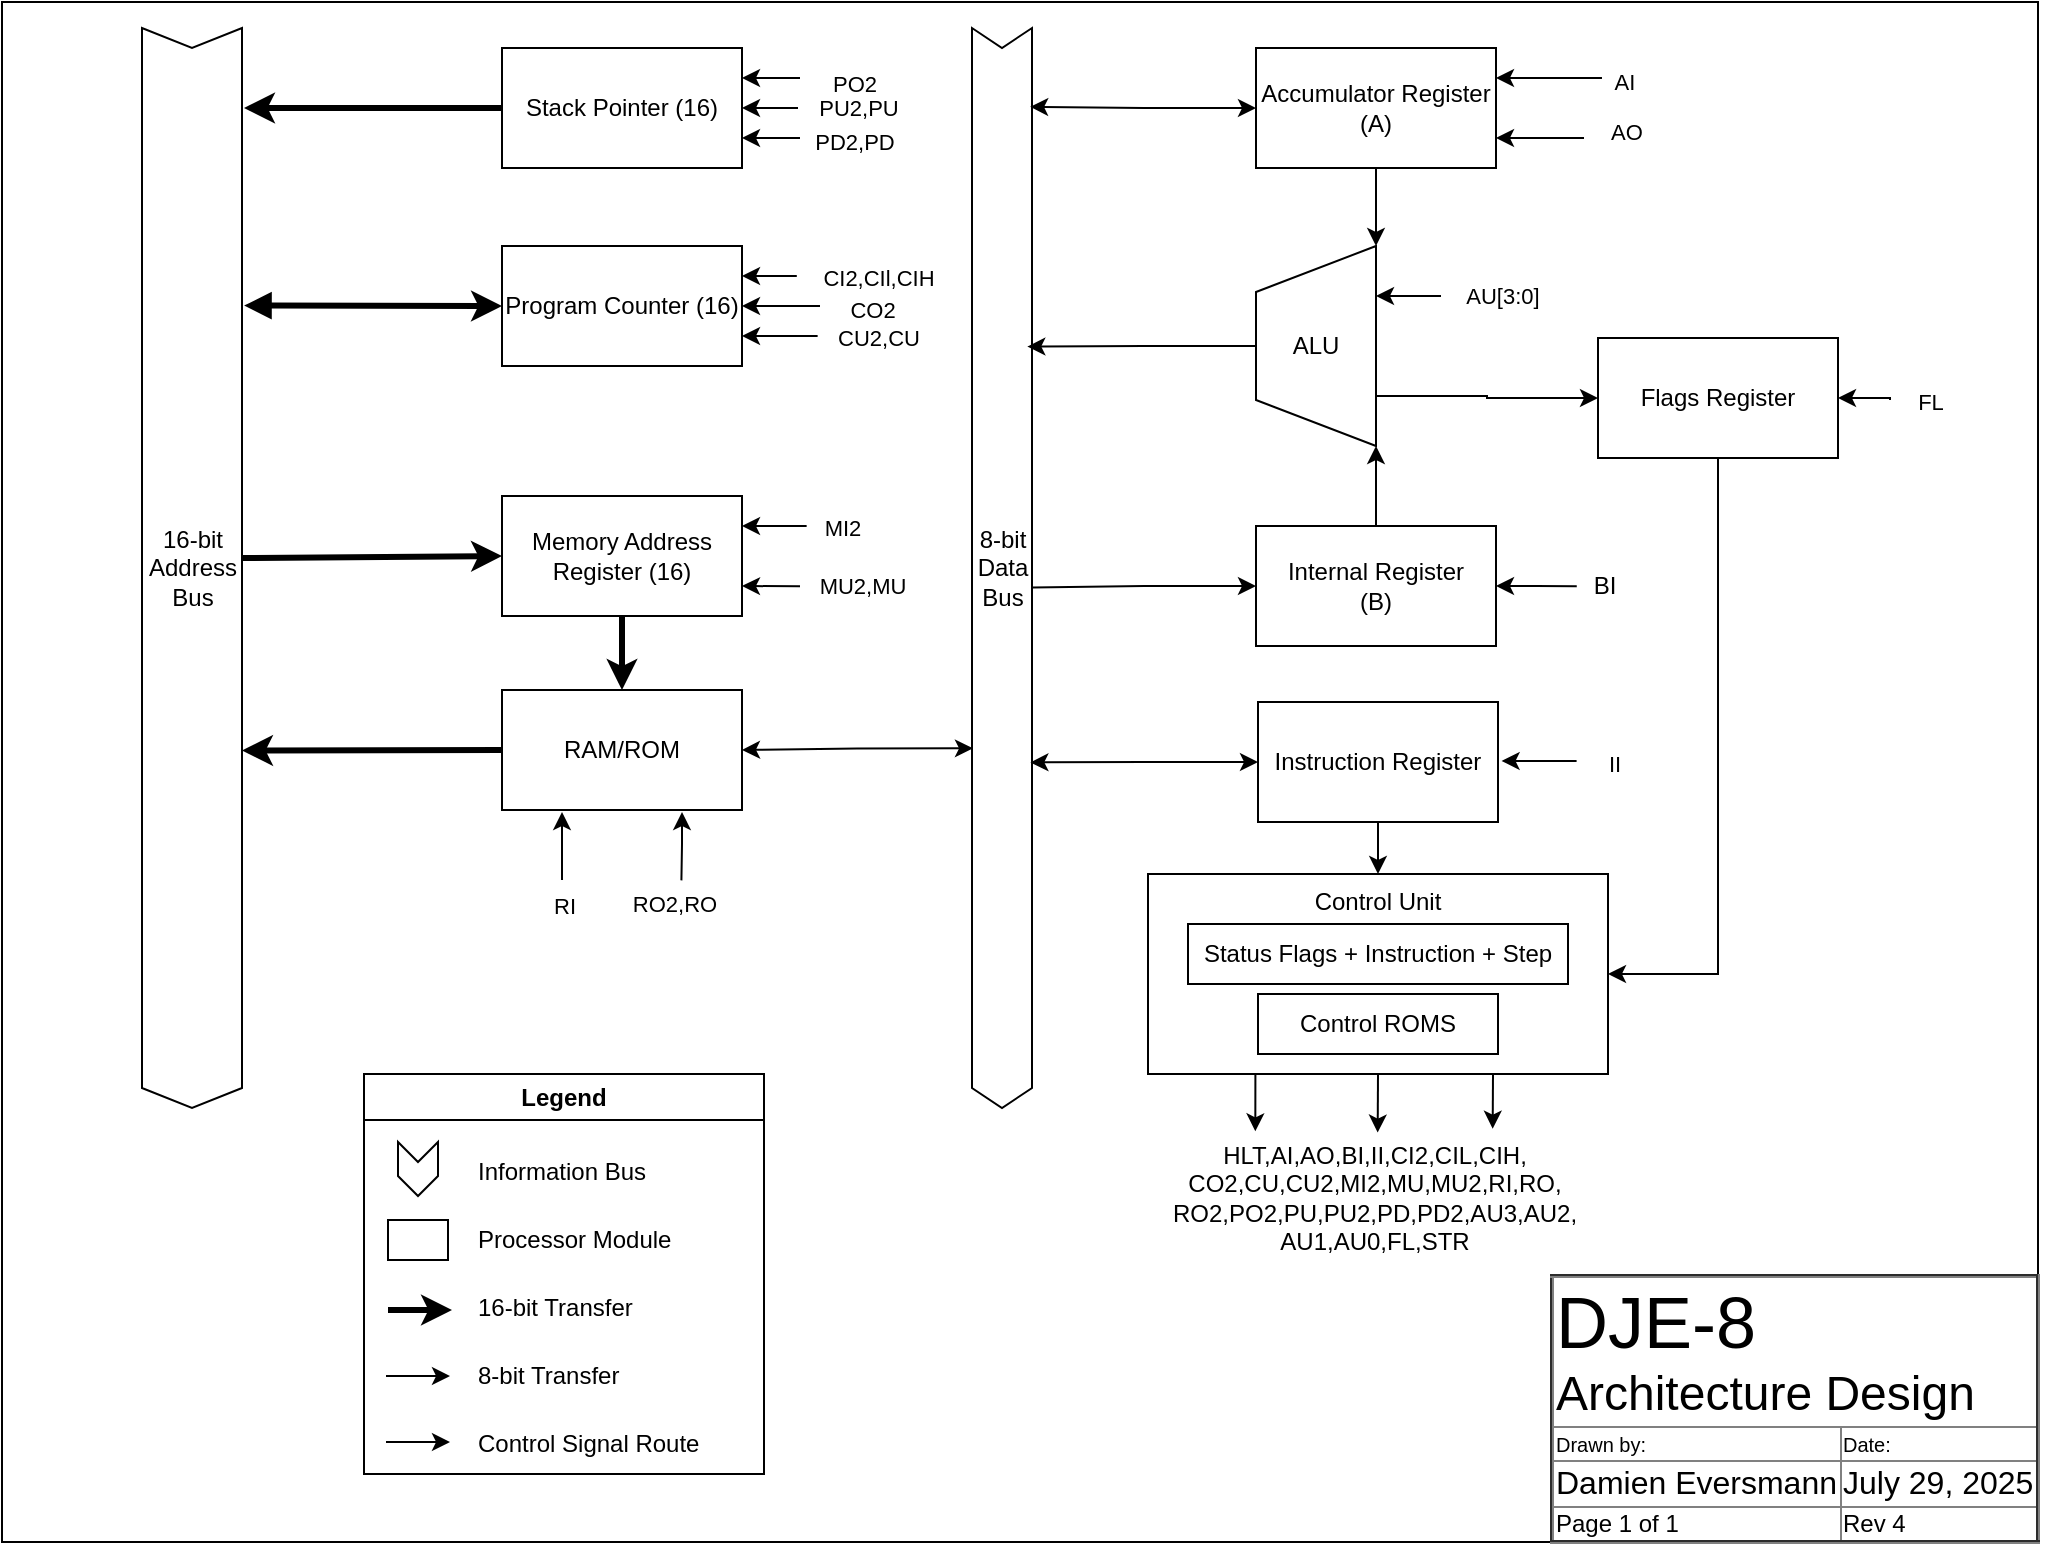 <mxfile version="28.0.6">
  <diagram name="Page-1" id="ZbX-Qz11XBH9452l_ITL">
    <mxGraphModel dx="1253" dy="915" grid="1" gridSize="10" guides="1" tooltips="1" connect="1" arrows="1" fold="1" page="1" pageScale="1" pageWidth="1100" pageHeight="850" math="0" shadow="0">
      <root>
        <mxCell id="0" />
        <mxCell id="1" parent="0" />
        <mxCell id="KtJwNywtP1RR2om5n6qr-1" value="" style="rounded=0;whiteSpace=wrap;html=1;fillColor=none;glass=0;shadow=0;movable=0;resizable=0;rotatable=0;deletable=0;editable=0;locked=1;connectable=0;" vertex="1" parent="1">
          <mxGeometry x="42" y="40" width="1018" height="770" as="geometry" />
        </mxCell>
        <mxCell id="wvxkIsBwVk3oXj1Vput1-6" value="" style="edgeStyle=orthogonalEdgeStyle;rounded=0;orthogonalLoop=1;jettySize=auto;html=1;exitX=0;exitY=1;exitDx=0;exitDy=0;startArrow=classic;startFill=1;endArrow=none;endFill=0;entryX=0.5;entryY=0;entryDx=0;entryDy=0;" parent="1" source="wvxkIsBwVk3oXj1Vput1-1" target="wvxkIsBwVk3oXj1Vput1-4" edge="1">
          <mxGeometry relative="1" as="geometry">
            <Array as="points" />
          </mxGeometry>
        </mxCell>
        <mxCell id="wvxkIsBwVk3oXj1Vput1-8" value="" style="edgeStyle=orthogonalEdgeStyle;rounded=0;orthogonalLoop=1;jettySize=auto;html=1;exitX=1;exitY=1;exitDx=0;exitDy=0;startArrow=classic;startFill=1;endArrow=none;endFill=0;entryX=0.5;entryY=1;entryDx=0;entryDy=0;" parent="1" source="wvxkIsBwVk3oXj1Vput1-1" target="wvxkIsBwVk3oXj1Vput1-7" edge="1">
          <mxGeometry relative="1" as="geometry">
            <Array as="points">
              <mxPoint x="729" y="143" />
            </Array>
          </mxGeometry>
        </mxCell>
        <mxCell id="wvxkIsBwVk3oXj1Vput1-62" style="edgeStyle=orthogonalEdgeStyle;rounded=0;orthogonalLoop=1;jettySize=auto;html=1;exitX=0.75;exitY=1;exitDx=0;exitDy=0;startArrow=classic;startFill=1;endArrow=none;endFill=0;entryX=-0.008;entryY=0.494;entryDx=0;entryDy=0;entryPerimeter=0;" parent="1" source="wvxkIsBwVk3oXj1Vput1-1" target="brr6PFEOmxro0mrls2v1-30" edge="1">
          <mxGeometry relative="1" as="geometry">
            <mxPoint x="779" y="187" as="targetPoint" />
          </mxGeometry>
        </mxCell>
        <mxCell id="wvxkIsBwVk3oXj1Vput1-1" value="ALU" style="verticalLabelPosition=middle;verticalAlign=middle;html=1;shape=trapezoid;perimeter=trapezoidPerimeter;whiteSpace=wrap;size=0.23;arcSize=10;flipV=1;labelPosition=center;align=center;direction=north;" parent="1" vertex="1">
          <mxGeometry x="669" y="162" width="60" height="100" as="geometry" />
        </mxCell>
        <mxCell id="wvxkIsBwVk3oXj1Vput1-3" value="8-bit&lt;div&gt;Data&lt;/div&gt;&lt;div&gt;Bus&lt;/div&gt;" style="html=1;shadow=0;dashed=0;align=center;verticalAlign=middle;shape=mxgraph.arrows2.arrow;dy=0;dx=10;notch=10;direction=south;" parent="1" vertex="1">
          <mxGeometry x="527" y="53" width="30" height="540" as="geometry" />
        </mxCell>
        <mxCell id="wvxkIsBwVk3oXj1Vput1-37" style="edgeStyle=orthogonalEdgeStyle;rounded=0;orthogonalLoop=1;jettySize=auto;html=1;exitX=1;exitY=0.5;exitDx=0;exitDy=0;endArrow=none;endFill=0;startArrow=classic;startFill=1;entryX=0.046;entryY=0.504;entryDx=0;entryDy=0;entryPerimeter=0;" parent="1" source="wvxkIsBwVk3oXj1Vput1-4" target="brr6PFEOmxro0mrls2v1-5" edge="1">
          <mxGeometry relative="1" as="geometry">
            <mxPoint x="883" y="443" as="targetPoint" />
            <mxPoint x="828" y="440" as="sourcePoint" />
            <Array as="points">
              <mxPoint x="809" y="332" />
              <mxPoint x="829" y="333" />
            </Array>
          </mxGeometry>
        </mxCell>
        <mxCell id="wvxkIsBwVk3oXj1Vput1-4" value="Internal Register&lt;div&gt;(B)&lt;/div&gt;" style="whiteSpace=wrap;html=1;arcSize=10;" parent="1" vertex="1">
          <mxGeometry x="669" y="302" width="120" height="60" as="geometry" />
        </mxCell>
        <mxCell id="wvxkIsBwVk3oXj1Vput1-35" style="edgeStyle=orthogonalEdgeStyle;rounded=0;orthogonalLoop=1;jettySize=auto;html=1;exitX=1;exitY=0.25;exitDx=0;exitDy=0;endArrow=none;endFill=0;startArrow=classic;startFill=1;entryX=0.133;entryY=0.433;entryDx=0;entryDy=0;entryPerimeter=0;" parent="1" source="wvxkIsBwVk3oXj1Vput1-7" target="brr6PFEOmxro0mrls2v1-17" edge="1">
          <mxGeometry relative="1" as="geometry">
            <mxPoint x="839" y="98" as="targetPoint" />
          </mxGeometry>
        </mxCell>
        <mxCell id="wvxkIsBwVk3oXj1Vput1-36" style="edgeStyle=orthogonalEdgeStyle;rounded=0;orthogonalLoop=1;jettySize=auto;html=1;exitX=1;exitY=0.75;exitDx=0;exitDy=0;endArrow=none;endFill=0;startArrow=classic;startFill=1;entryX=-0.025;entryY=0.6;entryDx=0;entryDy=0;entryPerimeter=0;" parent="1" source="wvxkIsBwVk3oXj1Vput1-7" target="brr6PFEOmxro0mrls2v1-19" edge="1">
          <mxGeometry relative="1" as="geometry">
            <mxPoint x="839" y="128" as="targetPoint" />
          </mxGeometry>
        </mxCell>
        <mxCell id="wvxkIsBwVk3oXj1Vput1-7" value="Accumulator Register (A)" style="whiteSpace=wrap;html=1;arcSize=10;" parent="1" vertex="1">
          <mxGeometry x="669" y="63" width="120" height="60" as="geometry" />
        </mxCell>
        <mxCell id="wvxkIsBwVk3oXj1Vput1-9" style="edgeStyle=orthogonalEdgeStyle;rounded=0;orthogonalLoop=1;jettySize=auto;html=1;exitX=0.5;exitY=0;exitDx=0;exitDy=0;entryX=0.295;entryY=0.078;entryDx=0;entryDy=0;entryPerimeter=0;shape=pipe;" parent="1" source="wvxkIsBwVk3oXj1Vput1-1" target="wvxkIsBwVk3oXj1Vput1-3" edge="1">
          <mxGeometry relative="1" as="geometry" />
        </mxCell>
        <mxCell id="wvxkIsBwVk3oXj1Vput1-10" style="edgeStyle=orthogonalEdgeStyle;rounded=0;orthogonalLoop=1;jettySize=auto;html=1;exitX=0;exitY=0.5;exitDx=0;exitDy=0;startArrow=classic;startFill=1;entryX=0.073;entryY=0.031;entryDx=0;entryDy=0;entryPerimeter=0;shape=pipe;" parent="1" source="wvxkIsBwVk3oXj1Vput1-7" target="wvxkIsBwVk3oXj1Vput1-3" edge="1">
          <mxGeometry relative="1" as="geometry">
            <mxPoint x="562" y="93" as="targetPoint" />
          </mxGeometry>
        </mxCell>
        <mxCell id="wvxkIsBwVk3oXj1Vput1-11" style="edgeStyle=orthogonalEdgeStyle;rounded=0;orthogonalLoop=1;jettySize=auto;html=1;exitX=0;exitY=0.5;exitDx=0;exitDy=0;startArrow=classic;startFill=1;endArrow=none;endFill=0;entryX=0.518;entryY=-0.006;entryDx=0;entryDy=0;entryPerimeter=0;shape=pipe;" parent="1" source="wvxkIsBwVk3oXj1Vput1-4" target="wvxkIsBwVk3oXj1Vput1-3" edge="1">
          <mxGeometry relative="1" as="geometry">
            <mxPoint x="552" y="323" as="targetPoint" />
          </mxGeometry>
        </mxCell>
        <mxCell id="wvxkIsBwVk3oXj1Vput1-12" value="16-bit&lt;div&gt;Address&lt;/div&gt;&lt;div&gt;Bus&lt;/div&gt;" style="html=1;shadow=0;dashed=0;align=center;verticalAlign=middle;shape=mxgraph.arrows2.arrow;dy=0;dx=10;notch=10;direction=south;gradientColor=none;" parent="1" vertex="1">
          <mxGeometry x="112" y="53" width="50" height="540" as="geometry" />
        </mxCell>
        <mxCell id="wvxkIsBwVk3oXj1Vput1-40" style="rounded=0;orthogonalLoop=1;jettySize=auto;html=1;exitX=1;exitY=0.25;exitDx=0;exitDy=0;endArrow=none;endFill=0;startArrow=classic;startFill=1;entryX=-0.008;entryY=0.494;entryDx=0;entryDy=0;entryPerimeter=0;edgeStyle=orthogonalEdgeStyle;" parent="1" source="wvxkIsBwVk3oXj1Vput1-13" target="brr6PFEOmxro0mrls2v1-10" edge="1">
          <mxGeometry relative="1" as="geometry">
            <mxPoint x="452" y="177" as="targetPoint" />
          </mxGeometry>
        </mxCell>
        <mxCell id="wvxkIsBwVk3oXj1Vput1-41" style="rounded=0;orthogonalLoop=1;jettySize=auto;html=1;exitX=1;exitY=0.5;exitDx=0;exitDy=0;endArrow=none;endFill=0;startArrow=classic;startFill=1;entryX=-0.02;entryY=0.411;entryDx=0;entryDy=0;entryPerimeter=0;edgeStyle=orthogonalEdgeStyle;" parent="1" source="wvxkIsBwVk3oXj1Vput1-13" target="brr6PFEOmxro0mrls2v1-11" edge="1">
          <mxGeometry relative="1" as="geometry">
            <mxPoint x="452" y="103" as="targetPoint" />
          </mxGeometry>
        </mxCell>
        <mxCell id="wvxkIsBwVk3oXj1Vput1-42" style="rounded=0;orthogonalLoop=1;jettySize=auto;html=1;exitX=1;exitY=0.75;exitDx=0;exitDy=0;endArrow=none;endFill=0;startArrow=classic;startFill=1;entryX=-0.003;entryY=0.467;entryDx=0;entryDy=0;entryPerimeter=0;edgeStyle=orthogonalEdgeStyle;" parent="1" source="wvxkIsBwVk3oXj1Vput1-13" target="brr6PFEOmxro0mrls2v1-13" edge="1">
          <mxGeometry relative="1" as="geometry">
            <mxPoint x="472" y="213" as="targetPoint" />
          </mxGeometry>
        </mxCell>
        <mxCell id="wvxkIsBwVk3oXj1Vput1-13" value="Program Counter (16)" style="whiteSpace=wrap;html=1;shadow=0;dashed=0;" parent="1" vertex="1">
          <mxGeometry x="292" y="162" width="120" height="60" as="geometry" />
        </mxCell>
        <mxCell id="wvxkIsBwVk3oXj1Vput1-39" style="rounded=0;orthogonalLoop=1;jettySize=auto;html=1;exitX=1;exitY=0.25;exitDx=0;exitDy=0;endArrow=none;endFill=0;startArrow=classic;startFill=1;entryX=0.058;entryY=0.467;entryDx=0;entryDy=0;entryPerimeter=0;" parent="1" source="wvxkIsBwVk3oXj1Vput1-15" target="brr6PFEOmxro0mrls2v1-9" edge="1">
          <mxGeometry relative="1" as="geometry">
            <mxPoint x="452" y="302" as="targetPoint" />
            <mxPoint x="412" y="213" as="sourcePoint" />
          </mxGeometry>
        </mxCell>
        <mxCell id="wvxkIsBwVk3oXj1Vput1-15" value="Memory Address Register (16)" style="whiteSpace=wrap;html=1;shadow=0;dashed=0;" parent="1" vertex="1">
          <mxGeometry x="292" y="287" width="120" height="60" as="geometry" />
        </mxCell>
        <mxCell id="wvxkIsBwVk3oXj1Vput1-31" style="rounded=0;orthogonalLoop=1;jettySize=auto;html=1;exitX=0.25;exitY=1;exitDx=0;exitDy=0;endArrow=none;endFill=0;startArrow=classic;startFill=1;edgeStyle=orthogonalEdgeStyle;entryX=0.467;entryY=0.067;entryDx=0;entryDy=0;entryPerimeter=0;" parent="1" target="brr6PFEOmxro0mrls2v1-16" edge="1">
          <mxGeometry relative="1" as="geometry">
            <mxPoint x="292" y="541" as="targetPoint" />
            <mxPoint x="322" y="445" as="sourcePoint" />
            <Array as="points">
              <mxPoint x="322" y="478" />
            </Array>
          </mxGeometry>
        </mxCell>
        <mxCell id="wvxkIsBwVk3oXj1Vput1-32" style="rounded=0;orthogonalLoop=1;jettySize=auto;html=1;exitX=0.75;exitY=1;exitDx=0;exitDy=0;endArrow=none;endFill=0;startArrow=classic;startFill=1;entryX=0.553;entryY=0.106;entryDx=0;entryDy=0;entryPerimeter=0;edgeStyle=orthogonalEdgeStyle;" parent="1" target="brr6PFEOmxro0mrls2v1-15" edge="1">
          <mxGeometry relative="1" as="geometry">
            <mxPoint x="222" y="461" as="targetPoint" />
            <Array as="points">
              <mxPoint x="382" y="461" />
              <mxPoint x="381" y="479" />
            </Array>
            <mxPoint x="382" y="445" as="sourcePoint" />
          </mxGeometry>
        </mxCell>
        <mxCell id="wvxkIsBwVk3oXj1Vput1-18" value="RAM/ROM" style="whiteSpace=wrap;html=1;shadow=0;dashed=0;" parent="1" vertex="1">
          <mxGeometry x="292" y="384" width="120" height="60" as="geometry" />
        </mxCell>
        <mxCell id="wvxkIsBwVk3oXj1Vput1-33" style="edgeStyle=orthogonalEdgeStyle;rounded=0;orthogonalLoop=1;jettySize=auto;html=1;endArrow=none;endFill=0;startArrow=classic;startFill=1;entryX=-0.122;entryY=0.483;entryDx=0;entryDy=0;entryPerimeter=0;exitX=1.015;exitY=0.491;exitDx=0;exitDy=0;exitPerimeter=0;" parent="1" source="wvxkIsBwVk3oXj1Vput1-22" target="brr6PFEOmxro0mrls2v1-14" edge="1">
          <mxGeometry relative="1" as="geometry">
            <mxPoint x="289" y="453" as="targetPoint" />
            <mxPoint x="819" y="443" as="sourcePoint" />
            <Array as="points" />
          </mxGeometry>
        </mxCell>
        <mxCell id="wvxkIsBwVk3oXj1Vput1-22" value="Instruction Register" style="whiteSpace=wrap;html=1;shadow=0;dashed=0;" parent="1" vertex="1">
          <mxGeometry x="670" y="390" width="120" height="60" as="geometry" />
        </mxCell>
        <mxCell id="wvxkIsBwVk3oXj1Vput1-23" style="edgeStyle=orthogonalEdgeStyle;rounded=0;orthogonalLoop=1;jettySize=auto;html=1;exitX=0;exitY=0.5;exitDx=0;exitDy=0;startArrow=classic;startFill=1;entryX=0.68;entryY=0.027;entryDx=0;entryDy=0;entryPerimeter=0;shape=pipe;" parent="1" source="wvxkIsBwVk3oXj1Vput1-22" target="wvxkIsBwVk3oXj1Vput1-3" edge="1">
          <mxGeometry relative="1" as="geometry">
            <mxPoint x="602" y="420" as="targetPoint" />
          </mxGeometry>
        </mxCell>
        <mxCell id="wvxkIsBwVk3oXj1Vput1-24" value="Control Unit" style="whiteSpace=wrap;html=1;shadow=0;dashed=0;verticalAlign=top;" parent="1" vertex="1">
          <mxGeometry x="615" y="476" width="230" height="100" as="geometry" />
        </mxCell>
        <mxCell id="wvxkIsBwVk3oXj1Vput1-74" value="" style="edgeStyle=orthogonalEdgeStyle;rounded=0;orthogonalLoop=1;jettySize=auto;html=1;startArrow=classic;startFill=1;endArrow=none;endFill=0;entryX=0.5;entryY=1;entryDx=0;entryDy=0;exitX=0.508;exitY=0.033;exitDx=0;exitDy=0;exitPerimeter=0;" parent="1" source="wvxkIsBwVk3oXj1Vput1-68" target="wvxkIsBwVk3oXj1Vput1-24" edge="1">
          <mxGeometry relative="1" as="geometry">
            <mxPoint x="915" y="603" as="sourcePoint" />
          </mxGeometry>
        </mxCell>
        <mxCell id="wvxkIsBwVk3oXj1Vput1-68" value="HLT,AI,AO,BI,II,CI2,CIL,CIH,&lt;div&gt;CO2,CU,CU2,MI2,MU,MU2,RI,RO,&lt;div&gt;RO2,PO2,PU,PU2,PD,PD2,AU3,AU2,&lt;/div&gt;&lt;div&gt;AU1,AU0,FL,STR&lt;/div&gt;&lt;/div&gt;" style="text;html=1;align=center;verticalAlign=middle;resizable=0;points=[];autosize=1;strokeColor=none;fillColor=none;" parent="1" vertex="1">
          <mxGeometry x="613" y="603" width="230" height="70" as="geometry" />
        </mxCell>
        <mxCell id="wvxkIsBwVk3oXj1Vput1-72" style="edgeStyle=orthogonalEdgeStyle;rounded=0;orthogonalLoop=1;jettySize=auto;html=1;exitX=1;exitY=0.5;exitDx=0;exitDy=0;startArrow=classic;startFill=1;endArrow=none;endFill=0;entryX=0;entryY=0.467;entryDx=0;entryDy=0;entryPerimeter=0;" parent="1" source="wvxkIsBwVk3oXj1Vput1-69" target="brr6PFEOmxro0mrls2v1-37" edge="1">
          <mxGeometry relative="1" as="geometry">
            <mxPoint x="930" y="343" as="targetPoint" />
          </mxGeometry>
        </mxCell>
        <mxCell id="brr6PFEOmxro0mrls2v1-36" style="edgeStyle=orthogonalEdgeStyle;rounded=0;orthogonalLoop=1;jettySize=auto;html=1;exitX=0.5;exitY=1;exitDx=0;exitDy=0;entryX=1;entryY=0.5;entryDx=0;entryDy=0;shape=pipe;" parent="1" source="wvxkIsBwVk3oXj1Vput1-69" target="wvxkIsBwVk3oXj1Vput1-24" edge="1">
          <mxGeometry relative="1" as="geometry" />
        </mxCell>
        <mxCell id="wvxkIsBwVk3oXj1Vput1-69" value="Flags Register" style="whiteSpace=wrap;html=1;arcSize=10;" parent="1" vertex="1">
          <mxGeometry x="840" y="208" width="120" height="60" as="geometry" />
        </mxCell>
        <mxCell id="wvxkIsBwVk3oXj1Vput1-75" style="rounded=0;orthogonalLoop=1;jettySize=auto;html=1;exitX=0;exitY=0.5;exitDx=0;exitDy=0;shape=pipe;entryX=0.669;entryY=0;entryDx=0;entryDy=0;entryPerimeter=0;fillColor=#B3B3B3;strokeWidth=3;" parent="1" source="wvxkIsBwVk3oXj1Vput1-18" target="wvxkIsBwVk3oXj1Vput1-12" edge="1">
          <mxGeometry relative="1" as="geometry">
            <mxPoint x="292" y="415" as="sourcePoint" />
            <mxPoint x="212" y="453" as="targetPoint" />
          </mxGeometry>
        </mxCell>
        <mxCell id="brr6PFEOmxro0mrls2v1-1" value="" style="edgeStyle=none;orthogonalLoop=1;jettySize=auto;html=1;rounded=0;entryX=1;entryY=0.75;entryDx=0;entryDy=0;exitX=0.057;exitY=0.506;exitDx=0;exitDy=0;exitPerimeter=0;" parent="1" source="brr6PFEOmxro0mrls2v1-7" target="wvxkIsBwVk3oXj1Vput1-15" edge="1">
          <mxGeometry width="100" relative="1" as="geometry">
            <mxPoint x="440.99" y="342.51" as="sourcePoint" />
            <mxPoint x="412" y="332" as="targetPoint" />
            <Array as="points" />
          </mxGeometry>
        </mxCell>
        <mxCell id="wvxkIsBwVk3oXj1Vput1-19" value="" style="edgeStyle=orthogonalEdgeStyle;rounded=0;orthogonalLoop=1;jettySize=auto;html=1;startArrow=classic;startFill=1;entryX=1;entryY=0.5;entryDx=0;entryDy=0;exitX=0.667;exitY=0.984;exitDx=0;exitDy=0;exitPerimeter=0;shape=pipe;" parent="1" source="wvxkIsBwVk3oXj1Vput1-3" target="wvxkIsBwVk3oXj1Vput1-18" edge="1">
          <mxGeometry relative="1" as="geometry">
            <mxPoint x="492" y="415" as="sourcePoint" />
            <mxPoint x="412" y="415.02" as="targetPoint" />
          </mxGeometry>
        </mxCell>
        <mxCell id="brr6PFEOmxro0mrls2v1-5" value="BI" style="text;html=1;align=center;verticalAlign=middle;resizable=0;points=[];autosize=1;strokeColor=none;fillColor=none;" parent="1" vertex="1">
          <mxGeometry x="828" y="317" width="30" height="30" as="geometry" />
        </mxCell>
        <mxCell id="brr6PFEOmxro0mrls2v1-7" value="MU2,MU" style="text;html=1;align=center;verticalAlign=middle;resizable=0;points=[];autosize=1;strokeColor=none;fillColor=none;fontSize=11;" parent="1" vertex="1">
          <mxGeometry x="437" y="317" width="70" height="30" as="geometry" />
        </mxCell>
        <mxCell id="brr6PFEOmxro0mrls2v1-9" value="MI2" style="text;html=1;align=center;verticalAlign=middle;resizable=0;points=[];autosize=1;strokeColor=none;fillColor=none;fontSize=11;" parent="1" vertex="1">
          <mxGeometry x="442" y="288" width="40" height="30" as="geometry" />
        </mxCell>
        <mxCell id="brr6PFEOmxro0mrls2v1-10" value="CI2,CIl,CIH" style="text;html=1;align=center;verticalAlign=middle;resizable=0;points=[];autosize=1;strokeColor=none;fillColor=none;fontSize=11;" parent="1" vertex="1">
          <mxGeometry x="440" y="163" width="80" height="30" as="geometry" />
        </mxCell>
        <mxCell id="brr6PFEOmxro0mrls2v1-11" value="CO2" style="text;html=1;align=center;verticalAlign=middle;resizable=0;points=[];autosize=1;strokeColor=none;fillColor=none;fontSize=11;" parent="1" vertex="1">
          <mxGeometry x="452" y="179" width="50" height="30" as="geometry" />
        </mxCell>
        <mxCell id="brr6PFEOmxro0mrls2v1-13" value="CU2,CU" style="text;html=1;align=center;verticalAlign=middle;resizable=0;points=[];autosize=1;strokeColor=none;fillColor=none;fontSize=11;" parent="1" vertex="1">
          <mxGeometry x="450" y="193" width="60" height="30" as="geometry" />
        </mxCell>
        <mxCell id="brr6PFEOmxro0mrls2v1-14" value="II" style="text;html=1;align=center;verticalAlign=middle;resizable=0;points=[];autosize=1;strokeColor=none;fillColor=none;fontSize=11;" parent="1" vertex="1">
          <mxGeometry x="833" y="406" width="30" height="30" as="geometry" />
        </mxCell>
        <mxCell id="brr6PFEOmxro0mrls2v1-15" value="RO2,RO" style="text;html=1;align=center;verticalAlign=middle;resizable=0;points=[];autosize=1;strokeColor=none;fillColor=none;fontSize=11;" parent="1" vertex="1">
          <mxGeometry x="343" y="476" width="70" height="30" as="geometry" />
        </mxCell>
        <mxCell id="brr6PFEOmxro0mrls2v1-16" value="RI" style="text;html=1;align=center;verticalAlign=middle;resizable=0;points=[];autosize=1;strokeColor=none;fillColor=none;fontSize=11;" parent="1" vertex="1">
          <mxGeometry x="308" y="477" width="30" height="30" as="geometry" />
        </mxCell>
        <mxCell id="wvxkIsBwVk3oXj1Vput1-70" value="" style="edgeStyle=orthogonalEdgeStyle;rounded=0;orthogonalLoop=1;jettySize=auto;html=1;exitX=0.25;exitY=1;exitDx=0;exitDy=0;shape=pipe;" parent="1" source="wvxkIsBwVk3oXj1Vput1-1" target="wvxkIsBwVk3oXj1Vput1-69" edge="1">
          <mxGeometry relative="1" as="geometry">
            <mxPoint x="719" y="278" as="sourcePoint" />
          </mxGeometry>
        </mxCell>
        <mxCell id="brr6PFEOmxro0mrls2v1-17" value="AI" style="text;html=1;align=center;verticalAlign=middle;resizable=0;points=[];autosize=1;strokeColor=none;fillColor=none;fontSize=11;" parent="1" vertex="1">
          <mxGeometry x="838" y="65" width="30" height="30" as="geometry" />
        </mxCell>
        <mxCell id="brr6PFEOmxro0mrls2v1-19" value="AO" style="text;html=1;align=center;verticalAlign=middle;resizable=0;points=[];autosize=1;strokeColor=none;fillColor=none;fontSize=11;" parent="1" vertex="1">
          <mxGeometry x="834" y="90" width="40" height="30" as="geometry" />
        </mxCell>
        <mxCell id="brr6PFEOmxro0mrls2v1-26" style="edgeStyle=orthogonalEdgeStyle;rounded=0;orthogonalLoop=1;jettySize=auto;html=1;exitX=1;exitY=0.5;exitDx=0;exitDy=0;startArrow=classic;startFill=1;endArrow=none;endFill=0;" parent="1" source="brr6PFEOmxro0mrls2v1-20" target="brr6PFEOmxro0mrls2v1-23" edge="1">
          <mxGeometry relative="1" as="geometry" />
        </mxCell>
        <mxCell id="brr6PFEOmxro0mrls2v1-20" value="Stack Pointer (16)" style="whiteSpace=wrap;html=1;shadow=0;dashed=0;" parent="1" vertex="1">
          <mxGeometry x="292" y="63" width="120" height="60" as="geometry" />
        </mxCell>
        <mxCell id="brr6PFEOmxro0mrls2v1-21" style="edgeStyle=orthogonalEdgeStyle;rounded=0;orthogonalLoop=1;jettySize=auto;html=1;exitX=0;exitY=0.5;exitDx=0;exitDy=0;shape=pipe;entryX=0.074;entryY=-0.02;entryDx=0;entryDy=0;entryPerimeter=0;fillColor=#B3B3B3;strokeWidth=3;" parent="1" source="brr6PFEOmxro0mrls2v1-20" target="wvxkIsBwVk3oXj1Vput1-12" edge="1">
          <mxGeometry relative="1" as="geometry">
            <mxPoint x="182" y="93" as="targetPoint" />
          </mxGeometry>
        </mxCell>
        <mxCell id="brr6PFEOmxro0mrls2v1-22" value="PO2" style="text;html=1;align=center;verticalAlign=middle;resizable=0;points=[];autosize=1;strokeColor=none;fillColor=none;fontSize=11;" parent="1" vertex="1">
          <mxGeometry x="443" y="66" width="50" height="30" as="geometry" />
        </mxCell>
        <mxCell id="brr6PFEOmxro0mrls2v1-23" value="PU2,PU" style="text;html=1;align=center;verticalAlign=middle;resizable=0;points=[];autosize=1;strokeColor=none;fillColor=none;fontSize=11;" parent="1" vertex="1">
          <mxGeometry x="440" y="78" width="60" height="30" as="geometry" />
        </mxCell>
        <mxCell id="brr6PFEOmxro0mrls2v1-24" value="PD2,PD" style="text;html=1;align=center;verticalAlign=middle;resizable=0;points=[];autosize=1;strokeColor=none;fillColor=none;fontSize=11;" parent="1" vertex="1">
          <mxGeometry x="438" y="95" width="60" height="30" as="geometry" />
        </mxCell>
        <mxCell id="brr6PFEOmxro0mrls2v1-25" style="edgeStyle=orthogonalEdgeStyle;rounded=0;orthogonalLoop=1;jettySize=auto;html=1;exitX=1;exitY=0.25;exitDx=0;exitDy=0;entryX=-0.04;entryY=0.4;entryDx=0;entryDy=0;entryPerimeter=0;startArrow=classic;startFill=1;endArrow=none;endFill=0;" parent="1" source="brr6PFEOmxro0mrls2v1-20" target="brr6PFEOmxro0mrls2v1-22" edge="1">
          <mxGeometry relative="1" as="geometry" />
        </mxCell>
        <mxCell id="brr6PFEOmxro0mrls2v1-27" style="edgeStyle=orthogonalEdgeStyle;rounded=0;orthogonalLoop=1;jettySize=auto;html=1;exitX=1;exitY=0.75;exitDx=0;exitDy=0;entryX=0.05;entryY=0.433;entryDx=0;entryDy=0;entryPerimeter=0;startArrow=classic;startFill=1;endArrow=none;endFill=0;" parent="1" source="brr6PFEOmxro0mrls2v1-20" target="brr6PFEOmxro0mrls2v1-24" edge="1">
          <mxGeometry relative="1" as="geometry" />
        </mxCell>
        <mxCell id="brr6PFEOmxro0mrls2v1-30" value="&lt;span&gt;AU[3:0]&lt;/span&gt;" style="text;html=1;align=center;verticalAlign=middle;resizable=0;points=[];autosize=1;strokeColor=none;fillColor=none;fontSize=11;" parent="1" vertex="1">
          <mxGeometry x="762" y="172" width="60" height="30" as="geometry" />
        </mxCell>
        <mxCell id="brr6PFEOmxro0mrls2v1-37" value="FL" style="text;html=1;align=center;verticalAlign=middle;resizable=0;points=[];autosize=1;strokeColor=none;fillColor=none;fontSize=11;" parent="1" vertex="1">
          <mxGeometry x="986" y="225" width="40" height="30" as="geometry" />
        </mxCell>
        <mxCell id="brr6PFEOmxro0mrls2v1-38" value="Control ROMS" style="whiteSpace=wrap;html=1;" parent="1" vertex="1">
          <mxGeometry x="670" y="536" width="120" height="30" as="geometry" />
        </mxCell>
        <mxCell id="brr6PFEOmxro0mrls2v1-39" value="Status Flags + Instruction + Step" style="whiteSpace=wrap;html=1;" parent="1" vertex="1">
          <mxGeometry x="635" y="501" width="190" height="30" as="geometry" />
        </mxCell>
        <mxCell id="jpEekK2J4eeyBk_DDUb6-3" value="&lt;table border=&quot;1&quot; style=&quot;border-collapse:collapse;border-width:2px; align:top&quot;&gt;&lt;tbody&gt;&lt;tr&gt;&lt;td colspan=&quot;2&quot;&gt;&lt;font&gt;&lt;font style=&quot;font-size: 36px;&quot;&gt;DJE-8 &lt;br&gt;&lt;/font&gt;&lt;font size=&quot;5&quot;&gt;Architecture Design&lt;/font&gt;&lt;/font&gt;&lt;/td&gt;&lt;/tr&gt;&lt;tr&gt;&lt;td&gt;&lt;font style=&quot;font-size: 10px;&quot;&gt;Drawn by:&lt;/font&gt;&lt;/td&gt;&lt;td&gt;&lt;font style=&quot;font-size: 10px;&quot;&gt;Date:&lt;/font&gt;&lt;/td&gt;&lt;/tr&gt;&lt;tr&gt;&lt;td&gt;&lt;font style=&quot;font-size: 16px;&quot;&gt;Damien Eversmann&lt;/font&gt;&lt;/td&gt;&lt;td&gt;&lt;font style=&quot;font-size: 16px;&quot;&gt;July 29, 2025&lt;/font&gt;&lt;/td&gt;&lt;/tr&gt;&lt;tr&gt;&lt;td&gt;Page 1 of 1&lt;/td&gt;&lt;td&gt;Rev 4&lt;/td&gt;&lt;/tr&gt;&lt;/tbody&gt;&lt;/table&gt;" style="text;html=1;whiteSpace=wrap;overflow=hidden;rounded=0;verticalAlign=top;movable=0;resizable=0;rotatable=0;deletable=0;editable=0;locked=1;connectable=0;" parent="1" vertex="1">
          <mxGeometry x="814" y="669" width="250" height="150" as="geometry" />
        </mxCell>
        <mxCell id="KtJwNywtP1RR2om5n6qr-2" style="edgeStyle=orthogonalEdgeStyle;rounded=0;orthogonalLoop=1;jettySize=auto;html=1;exitX=0.75;exitY=1;exitDx=0;exitDy=0;entryX=0.758;entryY=0.005;entryDx=0;entryDy=0;entryPerimeter=0;" edge="1" parent="1" source="wvxkIsBwVk3oXj1Vput1-24" target="wvxkIsBwVk3oXj1Vput1-68">
          <mxGeometry relative="1" as="geometry" />
        </mxCell>
        <mxCell id="KtJwNywtP1RR2om5n6qr-3" style="edgeStyle=orthogonalEdgeStyle;rounded=0;orthogonalLoop=1;jettySize=auto;html=1;exitX=0.25;exitY=1;exitDx=0;exitDy=0;entryX=0.242;entryY=0.024;entryDx=0;entryDy=0;entryPerimeter=0;" edge="1" parent="1" source="wvxkIsBwVk3oXj1Vput1-24" target="wvxkIsBwVk3oXj1Vput1-68">
          <mxGeometry relative="1" as="geometry" />
        </mxCell>
        <mxCell id="wvxkIsBwVk3oXj1Vput1-14" value="" style="rounded=0;orthogonalLoop=1;jettySize=auto;html=1;shape=pipe;startArrow=block;entryX=0;entryY=0.5;entryDx=0;entryDy=0;exitX=0.257;exitY=-0.021;exitDx=0;exitDy=0;exitPerimeter=0;fillColor=#B3B3B3;strokeWidth=3;" parent="1" source="wvxkIsBwVk3oXj1Vput1-12" target="wvxkIsBwVk3oXj1Vput1-13" edge="1">
          <mxGeometry relative="1" as="geometry">
            <mxPoint x="192" y="192" as="sourcePoint" />
          </mxGeometry>
        </mxCell>
        <mxCell id="wvxkIsBwVk3oXj1Vput1-16" value="" style="rounded=0;orthogonalLoop=1;jettySize=auto;html=1;shape=pipe;entryX=0;entryY=0.5;entryDx=0;entryDy=0;exitX=0;exitY=0;exitDx=265;exitDy=0;exitPerimeter=0;fillColor=#B3B3B3;strokeWidth=3;" parent="1" source="wvxkIsBwVk3oXj1Vput1-12" target="wvxkIsBwVk3oXj1Vput1-15" edge="1">
          <mxGeometry relative="1" as="geometry">
            <mxPoint x="202" y="263" as="sourcePoint" />
            <mxPoint x="242" y="243" as="targetPoint" />
          </mxGeometry>
        </mxCell>
        <mxCell id="wvxkIsBwVk3oXj1Vput1-21" style="edgeStyle=orthogonalEdgeStyle;rounded=0;orthogonalLoop=1;jettySize=auto;html=1;exitX=0.5;exitY=1;exitDx=0;exitDy=0;entryX=0.5;entryY=0;entryDx=0;entryDy=0;shape=pipe;fillColor=#B3B3B3;strokeWidth=3;" parent="1" source="wvxkIsBwVk3oXj1Vput1-15" target="wvxkIsBwVk3oXj1Vput1-18" edge="1">
          <mxGeometry relative="1" as="geometry" />
        </mxCell>
        <mxCell id="brr6PFEOmxro0mrls2v1-35" value="" style="edgeStyle=orthogonalEdgeStyle;rounded=0;orthogonalLoop=1;jettySize=auto;html=1;entryX=0.5;entryY=0;entryDx=0;entryDy=0;exitX=0.5;exitY=1;exitDx=0;exitDy=0;shape=pipe;" parent="1" source="wvxkIsBwVk3oXj1Vput1-22" target="wvxkIsBwVk3oXj1Vput1-24" edge="1">
          <mxGeometry relative="1" as="geometry" />
        </mxCell>
        <mxCell id="KtJwNywtP1RR2om5n6qr-19" value="" style="group" vertex="1" connectable="0" parent="1">
          <mxGeometry x="223" y="576" width="200" height="200" as="geometry" />
        </mxCell>
        <mxCell id="KtJwNywtP1RR2om5n6qr-6" value="Legend" style="swimlane;whiteSpace=wrap;html=1;" vertex="1" parent="KtJwNywtP1RR2om5n6qr-19">
          <mxGeometry width="200" height="200" as="geometry">
            <mxRectangle x="223" y="576" width="80" height="30" as="alternateBounds" />
          </mxGeometry>
        </mxCell>
        <mxCell id="KtJwNywtP1RR2om5n6qr-8" value="" style="rounded=0;whiteSpace=wrap;html=1;" vertex="1" parent="KtJwNywtP1RR2om5n6qr-6">
          <mxGeometry x="12" y="73" width="30" height="20" as="geometry" />
        </mxCell>
        <mxCell id="KtJwNywtP1RR2om5n6qr-10" value="" style="endArrow=classic;html=1;rounded=0;shape=pipe;" edge="1" parent="KtJwNywtP1RR2om5n6qr-6">
          <mxGeometry width="50" height="50" relative="1" as="geometry">
            <mxPoint x="11" y="151" as="sourcePoint" />
            <mxPoint x="43" y="151" as="targetPoint" />
          </mxGeometry>
        </mxCell>
        <mxCell id="KtJwNywtP1RR2om5n6qr-12" value="" style="endArrow=classic;html=1;rounded=0;shape=pipe;strokeColor=#000000;strokeWidth=3;fillColor=#B3B3B3;" edge="1" parent="KtJwNywtP1RR2om5n6qr-6">
          <mxGeometry width="50" height="50" relative="1" as="geometry">
            <mxPoint x="12" y="118" as="sourcePoint" />
            <mxPoint x="44" y="118" as="targetPoint" />
          </mxGeometry>
        </mxCell>
        <mxCell id="KtJwNywtP1RR2om5n6qr-13" value="" style="endArrow=classic;html=1;rounded=0;" edge="1" parent="KtJwNywtP1RR2om5n6qr-6">
          <mxGeometry width="50" height="50" relative="1" as="geometry">
            <mxPoint x="11" y="184" as="sourcePoint" />
            <mxPoint x="43" y="184" as="targetPoint" />
          </mxGeometry>
        </mxCell>
        <mxCell id="KtJwNywtP1RR2om5n6qr-7" value="" style="shape=step;perimeter=stepPerimeter;whiteSpace=wrap;html=1;fixedSize=1;size=10;direction=south;" vertex="1" parent="KtJwNywtP1RR2om5n6qr-19">
          <mxGeometry x="17" y="34" width="20" height="27" as="geometry" />
        </mxCell>
        <mxCell id="KtJwNywtP1RR2om5n6qr-14" value="Information Bus" style="text;html=1;align=left;verticalAlign=middle;whiteSpace=wrap;rounded=0;" vertex="1" parent="KtJwNywtP1RR2om5n6qr-19">
          <mxGeometry x="55" y="34" width="132" height="30" as="geometry" />
        </mxCell>
        <mxCell id="KtJwNywtP1RR2om5n6qr-15" value="Processor Module" style="text;html=1;align=left;verticalAlign=middle;whiteSpace=wrap;rounded=0;" vertex="1" parent="KtJwNywtP1RR2om5n6qr-19">
          <mxGeometry x="55" y="68" width="132" height="30" as="geometry" />
        </mxCell>
        <mxCell id="KtJwNywtP1RR2om5n6qr-16" value="16-bit Transfer" style="text;html=1;align=left;verticalAlign=middle;whiteSpace=wrap;rounded=0;" vertex="1" parent="KtJwNywtP1RR2om5n6qr-19">
          <mxGeometry x="55" y="102" width="132" height="30" as="geometry" />
        </mxCell>
        <mxCell id="KtJwNywtP1RR2om5n6qr-17" value="8-bit Transfer" style="text;html=1;align=left;verticalAlign=middle;whiteSpace=wrap;rounded=0;" vertex="1" parent="KtJwNywtP1RR2om5n6qr-19">
          <mxGeometry x="55" y="136" width="132" height="30" as="geometry" />
        </mxCell>
        <mxCell id="KtJwNywtP1RR2om5n6qr-18" value="Control Signal Route" style="text;html=1;align=left;verticalAlign=middle;whiteSpace=wrap;rounded=0;" vertex="1" parent="KtJwNywtP1RR2om5n6qr-19">
          <mxGeometry x="55" y="170" width="132" height="30" as="geometry" />
        </mxCell>
      </root>
    </mxGraphModel>
  </diagram>
</mxfile>
